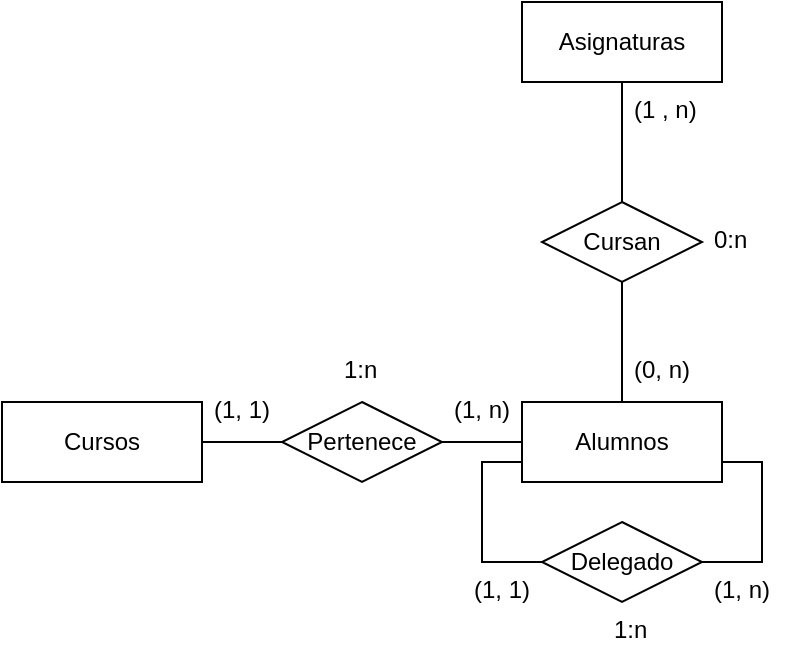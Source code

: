 <mxfile version="21.7.5" type="github">
  <diagram id="R2lEEEUBdFMjLlhIrx00" name="Page-1">
    <mxGraphModel dx="819" dy="465" grid="1" gridSize="10" guides="1" tooltips="1" connect="1" arrows="1" fold="1" page="1" pageScale="1" pageWidth="850" pageHeight="1100" math="0" shadow="0" extFonts="Permanent Marker^https://fonts.googleapis.com/css?family=Permanent+Marker">
      <root>
        <mxCell id="0" />
        <mxCell id="1" parent="0" />
        <mxCell id="mnnpbtpwBx2o3jUgGED_-2" value="Cursos" style="whiteSpace=wrap;html=1;align=center;" vertex="1" parent="1">
          <mxGeometry x="210" y="520" width="100" height="40" as="geometry" />
        </mxCell>
        <mxCell id="mnnpbtpwBx2o3jUgGED_-26" style="edgeStyle=orthogonalEdgeStyle;rounded=0;orthogonalLoop=1;jettySize=auto;html=1;exitX=0.5;exitY=0;exitDx=0;exitDy=0;entryX=0.5;entryY=1;entryDx=0;entryDy=0;endArrow=none;endFill=0;" edge="1" parent="1" source="mnnpbtpwBx2o3jUgGED_-3" target="mnnpbtpwBx2o3jUgGED_-25">
          <mxGeometry relative="1" as="geometry" />
        </mxCell>
        <mxCell id="mnnpbtpwBx2o3jUgGED_-3" value="Alumnos" style="whiteSpace=wrap;html=1;align=center;" vertex="1" parent="1">
          <mxGeometry x="470" y="520" width="100" height="40" as="geometry" />
        </mxCell>
        <mxCell id="mnnpbtpwBx2o3jUgGED_-15" style="edgeStyle=orthogonalEdgeStyle;rounded=0;orthogonalLoop=1;jettySize=auto;html=1;exitX=1;exitY=0.5;exitDx=0;exitDy=0;entryX=0;entryY=0.5;entryDx=0;entryDy=0;strokeColor=default;endArrow=none;endFill=0;" edge="1" parent="1" source="mnnpbtpwBx2o3jUgGED_-13" target="mnnpbtpwBx2o3jUgGED_-3">
          <mxGeometry relative="1" as="geometry" />
        </mxCell>
        <mxCell id="mnnpbtpwBx2o3jUgGED_-13" value="Pertenece" style="shape=rhombus;perimeter=rhombusPerimeter;whiteSpace=wrap;html=1;align=center;" vertex="1" parent="1">
          <mxGeometry x="350" y="520" width="80" height="40" as="geometry" />
        </mxCell>
        <mxCell id="mnnpbtpwBx2o3jUgGED_-14" value="" style="endArrow=none;html=1;rounded=0;exitX=1;exitY=0.5;exitDx=0;exitDy=0;entryX=0;entryY=0.5;entryDx=0;entryDy=0;" edge="1" parent="1" source="mnnpbtpwBx2o3jUgGED_-2" target="mnnpbtpwBx2o3jUgGED_-13">
          <mxGeometry relative="1" as="geometry">
            <mxPoint x="350" y="520" as="sourcePoint" />
            <mxPoint x="350" y="460" as="targetPoint" />
          </mxGeometry>
        </mxCell>
        <mxCell id="mnnpbtpwBx2o3jUgGED_-18" style="edgeStyle=orthogonalEdgeStyle;rounded=0;orthogonalLoop=1;jettySize=auto;html=1;entryX=1;entryY=0.5;entryDx=0;entryDy=0;endArrow=none;endFill=0;" edge="1" parent="1" target="mnnpbtpwBx2o3jUgGED_-3">
          <mxGeometry relative="1" as="geometry">
            <mxPoint x="580" y="540" as="targetPoint" />
            <mxPoint x="559.931" y="600.034" as="sourcePoint" />
            <Array as="points">
              <mxPoint x="590" y="600" />
              <mxPoint x="590" y="550" />
              <mxPoint x="570" y="550" />
            </Array>
          </mxGeometry>
        </mxCell>
        <mxCell id="mnnpbtpwBx2o3jUgGED_-20" style="edgeStyle=orthogonalEdgeStyle;rounded=0;orthogonalLoop=1;jettySize=auto;html=1;endArrow=none;endFill=0;entryX=0;entryY=0.75;entryDx=0;entryDy=0;exitX=0;exitY=0.5;exitDx=0;exitDy=0;" edge="1" parent="1" target="mnnpbtpwBx2o3jUgGED_-3">
          <mxGeometry relative="1" as="geometry">
            <mxPoint x="420" y="590" as="targetPoint" />
            <mxPoint x="480" y="600" as="sourcePoint" />
            <Array as="points">
              <mxPoint x="450" y="600" />
              <mxPoint x="450" y="550" />
            </Array>
          </mxGeometry>
        </mxCell>
        <mxCell id="mnnpbtpwBx2o3jUgGED_-21" value="(1, n)" style="text;strokeColor=none;fillColor=none;spacingLeft=4;spacingRight=4;overflow=hidden;rotatable=0;points=[[0,0.5],[1,0.5]];portConstraint=eastwest;fontSize=12;whiteSpace=wrap;html=1;" vertex="1" parent="1">
          <mxGeometry x="560" y="600" width="40" height="30" as="geometry" />
        </mxCell>
        <mxCell id="mnnpbtpwBx2o3jUgGED_-22" value="(1, 1)" style="text;strokeColor=none;fillColor=none;spacingLeft=4;spacingRight=4;overflow=hidden;rotatable=0;points=[[0,0.5],[1,0.5]];portConstraint=eastwest;fontSize=12;whiteSpace=wrap;html=1;" vertex="1" parent="1">
          <mxGeometry x="440" y="600" width="40" height="30" as="geometry" />
        </mxCell>
        <mxCell id="mnnpbtpwBx2o3jUgGED_-23" value="1:n&lt;br&gt;" style="text;strokeColor=none;fillColor=none;spacingLeft=4;spacingRight=4;overflow=hidden;rotatable=0;points=[[0,0.5],[1,0.5]];portConstraint=eastwest;fontSize=12;whiteSpace=wrap;html=1;" vertex="1" parent="1">
          <mxGeometry x="510" y="620" width="40" height="30" as="geometry" />
        </mxCell>
        <mxCell id="mnnpbtpwBx2o3jUgGED_-24" value="Asignaturas" style="whiteSpace=wrap;html=1;align=center;" vertex="1" parent="1">
          <mxGeometry x="470" y="320" width="100" height="40" as="geometry" />
        </mxCell>
        <mxCell id="mnnpbtpwBx2o3jUgGED_-27" style="edgeStyle=orthogonalEdgeStyle;rounded=0;orthogonalLoop=1;jettySize=auto;html=1;exitX=0.5;exitY=0;exitDx=0;exitDy=0;entryX=0.5;entryY=1;entryDx=0;entryDy=0;endArrow=none;endFill=0;" edge="1" parent="1" source="mnnpbtpwBx2o3jUgGED_-25" target="mnnpbtpwBx2o3jUgGED_-24">
          <mxGeometry relative="1" as="geometry" />
        </mxCell>
        <mxCell id="mnnpbtpwBx2o3jUgGED_-25" value="Cursan" style="shape=rhombus;perimeter=rhombusPerimeter;whiteSpace=wrap;html=1;align=center;" vertex="1" parent="1">
          <mxGeometry x="480" y="420" width="80" height="40" as="geometry" />
        </mxCell>
        <mxCell id="mnnpbtpwBx2o3jUgGED_-28" value="(1 , n)" style="text;strokeColor=none;fillColor=none;spacingLeft=4;spacingRight=4;overflow=hidden;rotatable=0;points=[[0,0.5],[1,0.5]];portConstraint=eastwest;fontSize=12;whiteSpace=wrap;html=1;" vertex="1" parent="1">
          <mxGeometry x="520" y="360" width="50" height="30" as="geometry" />
        </mxCell>
        <mxCell id="mnnpbtpwBx2o3jUgGED_-29" value="(0, n)" style="text;strokeColor=none;fillColor=none;spacingLeft=4;spacingRight=4;overflow=hidden;rotatable=0;points=[[0,0.5],[1,0.5]];portConstraint=eastwest;fontSize=12;whiteSpace=wrap;html=1;" vertex="1" parent="1">
          <mxGeometry x="520" y="490" width="50" height="30" as="geometry" />
        </mxCell>
        <mxCell id="mnnpbtpwBx2o3jUgGED_-30" value="0:n" style="text;strokeColor=none;fillColor=none;spacingLeft=4;spacingRight=4;overflow=hidden;rotatable=0;points=[[0,0.5],[1,0.5]];portConstraint=eastwest;fontSize=12;whiteSpace=wrap;html=1;" vertex="1" parent="1">
          <mxGeometry x="560" y="425" width="50" height="30" as="geometry" />
        </mxCell>
        <mxCell id="mnnpbtpwBx2o3jUgGED_-31" value="(1, n)" style="text;strokeColor=none;fillColor=none;spacingLeft=4;spacingRight=4;overflow=hidden;rotatable=0;points=[[0,0.5],[1,0.5]];portConstraint=eastwest;fontSize=12;whiteSpace=wrap;html=1;" vertex="1" parent="1">
          <mxGeometry x="430" y="510" width="50" height="30" as="geometry" />
        </mxCell>
        <mxCell id="mnnpbtpwBx2o3jUgGED_-32" value="(1, 1)" style="text;strokeColor=none;fillColor=none;spacingLeft=4;spacingRight=4;overflow=hidden;rotatable=0;points=[[0,0.5],[1,0.5]];portConstraint=eastwest;fontSize=12;whiteSpace=wrap;html=1;" vertex="1" parent="1">
          <mxGeometry x="310" y="510" width="50" height="30" as="geometry" />
        </mxCell>
        <mxCell id="mnnpbtpwBx2o3jUgGED_-33" value="1:n" style="text;strokeColor=none;fillColor=none;spacingLeft=4;spacingRight=4;overflow=hidden;rotatable=0;points=[[0,0.5],[1,0.5]];portConstraint=eastwest;fontSize=12;whiteSpace=wrap;html=1;" vertex="1" parent="1">
          <mxGeometry x="375" y="490" width="50" height="30" as="geometry" />
        </mxCell>
        <mxCell id="mnnpbtpwBx2o3jUgGED_-35" value="Delegado" style="shape=rhombus;perimeter=rhombusPerimeter;whiteSpace=wrap;html=1;align=center;" vertex="1" parent="1">
          <mxGeometry x="480" y="580" width="80" height="40" as="geometry" />
        </mxCell>
      </root>
    </mxGraphModel>
  </diagram>
</mxfile>
